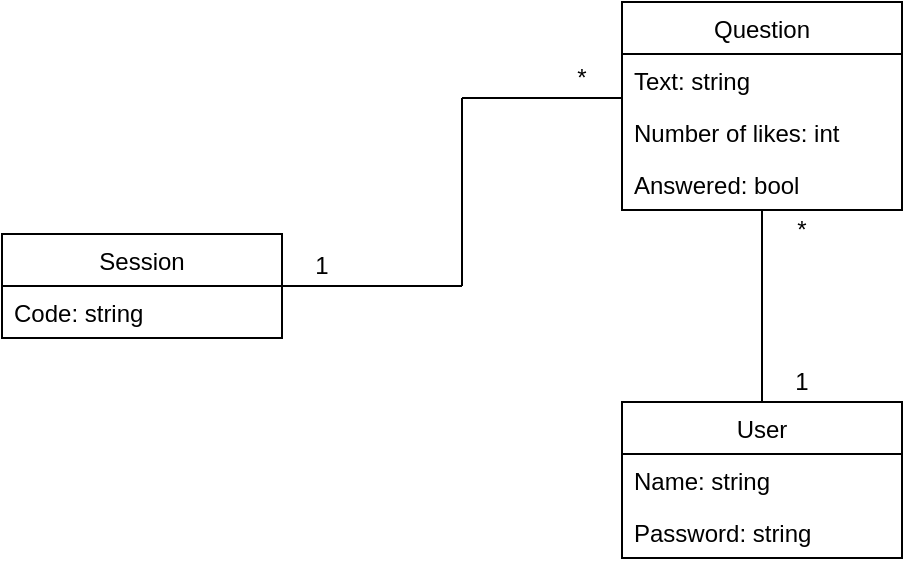 <mxfile version="12.1.9" type="device" pages="1"><diagram id="upoEKEg_jeNU2bWUxIdp" name="Page-1"><mxGraphModel dx="854" dy="468" grid="1" gridSize="10" guides="1" tooltips="1" connect="1" arrows="1" fold="1" page="1" pageScale="1" pageWidth="850" pageHeight="1100" background="#ffffff" math="0" shadow="0"><root><mxCell id="0"/><mxCell id="1" parent="0"/><mxCell id="xtnvCC8NsFsMapVEbz4Y-1" value="Session" style="swimlane;fontStyle=0;childLayout=stackLayout;horizontal=1;startSize=26;fillColor=none;horizontalStack=0;resizeParent=1;resizeParentMax=0;resizeLast=0;collapsible=1;marginBottom=0;" vertex="1" parent="1"><mxGeometry x="100" y="146" width="140" height="52" as="geometry"/></mxCell><mxCell id="xtnvCC8NsFsMapVEbz4Y-2" value="Code: string" style="text;strokeColor=none;fillColor=none;align=left;verticalAlign=top;spacingLeft=4;spacingRight=4;overflow=hidden;rotatable=0;points=[[0,0.5],[1,0.5]];portConstraint=eastwest;" vertex="1" parent="xtnvCC8NsFsMapVEbz4Y-1"><mxGeometry y="26" width="140" height="26" as="geometry"/></mxCell><mxCell id="xtnvCC8NsFsMapVEbz4Y-5" value="Question" style="swimlane;fontStyle=0;childLayout=stackLayout;horizontal=1;startSize=26;fillColor=none;horizontalStack=0;resizeParent=1;resizeParentMax=0;resizeLast=0;collapsible=1;marginBottom=0;" vertex="1" parent="1"><mxGeometry x="410" y="30" width="140" height="104" as="geometry"><mxRectangle x="410" y="50" width="80" height="26" as="alternateBounds"/></mxGeometry></mxCell><mxCell id="xtnvCC8NsFsMapVEbz4Y-6" value="Text: string" style="text;strokeColor=none;fillColor=none;align=left;verticalAlign=top;spacingLeft=4;spacingRight=4;overflow=hidden;rotatable=0;points=[[0,0.5],[1,0.5]];portConstraint=eastwest;" vertex="1" parent="xtnvCC8NsFsMapVEbz4Y-5"><mxGeometry y="26" width="140" height="26" as="geometry"/></mxCell><mxCell id="xtnvCC8NsFsMapVEbz4Y-7" value="Number of likes: int" style="text;strokeColor=none;fillColor=none;align=left;verticalAlign=top;spacingLeft=4;spacingRight=4;overflow=hidden;rotatable=0;points=[[0,0.5],[1,0.5]];portConstraint=eastwest;" vertex="1" parent="xtnvCC8NsFsMapVEbz4Y-5"><mxGeometry y="52" width="140" height="26" as="geometry"/></mxCell><mxCell id="xtnvCC8NsFsMapVEbz4Y-8" value="Answered: bool" style="text;strokeColor=none;fillColor=none;align=left;verticalAlign=top;spacingLeft=4;spacingRight=4;overflow=hidden;rotatable=0;points=[[0,0.5],[1,0.5]];portConstraint=eastwest;" vertex="1" parent="xtnvCC8NsFsMapVEbz4Y-5"><mxGeometry y="78" width="140" height="26" as="geometry"/></mxCell><mxCell id="xtnvCC8NsFsMapVEbz4Y-9" value="User" style="swimlane;fontStyle=0;childLayout=stackLayout;horizontal=1;startSize=26;fillColor=none;horizontalStack=0;resizeParent=1;resizeParentMax=0;resizeLast=0;collapsible=1;marginBottom=0;" vertex="1" parent="1"><mxGeometry x="410" y="230" width="140" height="78" as="geometry"/></mxCell><mxCell id="xtnvCC8NsFsMapVEbz4Y-10" value="Name: string" style="text;strokeColor=none;fillColor=none;align=left;verticalAlign=top;spacingLeft=4;spacingRight=4;overflow=hidden;rotatable=0;points=[[0,0.5],[1,0.5]];portConstraint=eastwest;" vertex="1" parent="xtnvCC8NsFsMapVEbz4Y-9"><mxGeometry y="26" width="140" height="26" as="geometry"/></mxCell><mxCell id="xtnvCC8NsFsMapVEbz4Y-12" value="Password: string" style="text;strokeColor=none;fillColor=none;align=left;verticalAlign=top;spacingLeft=4;spacingRight=4;overflow=hidden;rotatable=0;points=[[0,0.5],[1,0.5]];portConstraint=eastwest;" vertex="1" parent="xtnvCC8NsFsMapVEbz4Y-9"><mxGeometry y="52" width="140" height="26" as="geometry"/></mxCell><mxCell id="xtnvCC8NsFsMapVEbz4Y-21" value="" style="line;strokeWidth=1;fillColor=none;align=left;verticalAlign=middle;spacingTop=-1;spacingLeft=3;spacingRight=3;rotatable=0;labelPosition=right;points=[];portConstraint=eastwest;" vertex="1" parent="1"><mxGeometry x="330" y="74" width="80" height="8" as="geometry"/></mxCell><mxCell id="xtnvCC8NsFsMapVEbz4Y-23" value="" style="line;strokeWidth=1;fillColor=none;align=left;verticalAlign=middle;spacingTop=-1;spacingLeft=3;spacingRight=3;rotatable=0;labelPosition=right;points=[];portConstraint=eastwest;" vertex="1" parent="1"><mxGeometry x="240" y="168" width="90" height="8" as="geometry"/></mxCell><mxCell id="xtnvCC8NsFsMapVEbz4Y-24" value="" style="line;strokeWidth=1;fillColor=none;align=left;verticalAlign=middle;spacingTop=-1;spacingLeft=3;spacingRight=3;rotatable=0;labelPosition=right;points=[];portConstraint=eastwest;direction=south;" vertex="1" parent="1"><mxGeometry x="326" y="78" width="8" height="94" as="geometry"/></mxCell><mxCell id="xtnvCC8NsFsMapVEbz4Y-25" value="" style="line;strokeWidth=1;fillColor=none;align=left;verticalAlign=middle;spacingTop=-1;spacingLeft=3;spacingRight=3;rotatable=0;labelPosition=right;points=[];portConstraint=eastwest;direction=south;" vertex="1" parent="1"><mxGeometry x="476" y="134" width="8" height="96" as="geometry"/></mxCell><mxCell id="xtnvCC8NsFsMapVEbz4Y-26" value="1" style="text;html=1;strokeColor=none;fillColor=none;align=center;verticalAlign=middle;whiteSpace=wrap;rounded=0;" vertex="1" parent="1"><mxGeometry x="240" y="152" width="40" height="20" as="geometry"/></mxCell><mxCell id="xtnvCC8NsFsMapVEbz4Y-28" value="1" style="text;html=1;strokeColor=none;fillColor=none;align=center;verticalAlign=middle;whiteSpace=wrap;rounded=0;" vertex="1" parent="1"><mxGeometry x="480" y="210" width="40" height="20" as="geometry"/></mxCell><mxCell id="xtnvCC8NsFsMapVEbz4Y-29" value="*" style="text;html=1;strokeColor=none;fillColor=none;align=center;verticalAlign=middle;whiteSpace=wrap;rounded=0;" vertex="1" parent="1"><mxGeometry x="370" y="58" width="40" height="20" as="geometry"/></mxCell><mxCell id="xtnvCC8NsFsMapVEbz4Y-30" value="*" style="text;html=1;strokeColor=none;fillColor=none;align=center;verticalAlign=middle;whiteSpace=wrap;rounded=0;" vertex="1" parent="1"><mxGeometry x="480" y="134" width="40" height="20" as="geometry"/></mxCell></root></mxGraphModel></diagram></mxfile>